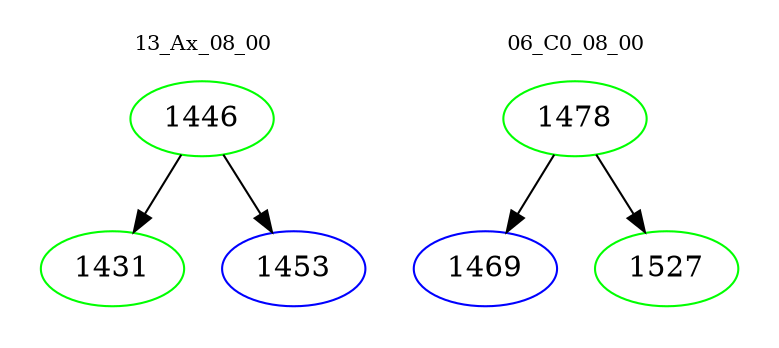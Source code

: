 digraph{
subgraph cluster_0 {
color = white
label = "13_Ax_08_00";
fontsize=10;
T0_1446 [label="1446", color="green"]
T0_1446 -> T0_1431 [color="black"]
T0_1431 [label="1431", color="green"]
T0_1446 -> T0_1453 [color="black"]
T0_1453 [label="1453", color="blue"]
}
subgraph cluster_1 {
color = white
label = "06_C0_08_00";
fontsize=10;
T1_1478 [label="1478", color="green"]
T1_1478 -> T1_1469 [color="black"]
T1_1469 [label="1469", color="blue"]
T1_1478 -> T1_1527 [color="black"]
T1_1527 [label="1527", color="green"]
}
}
